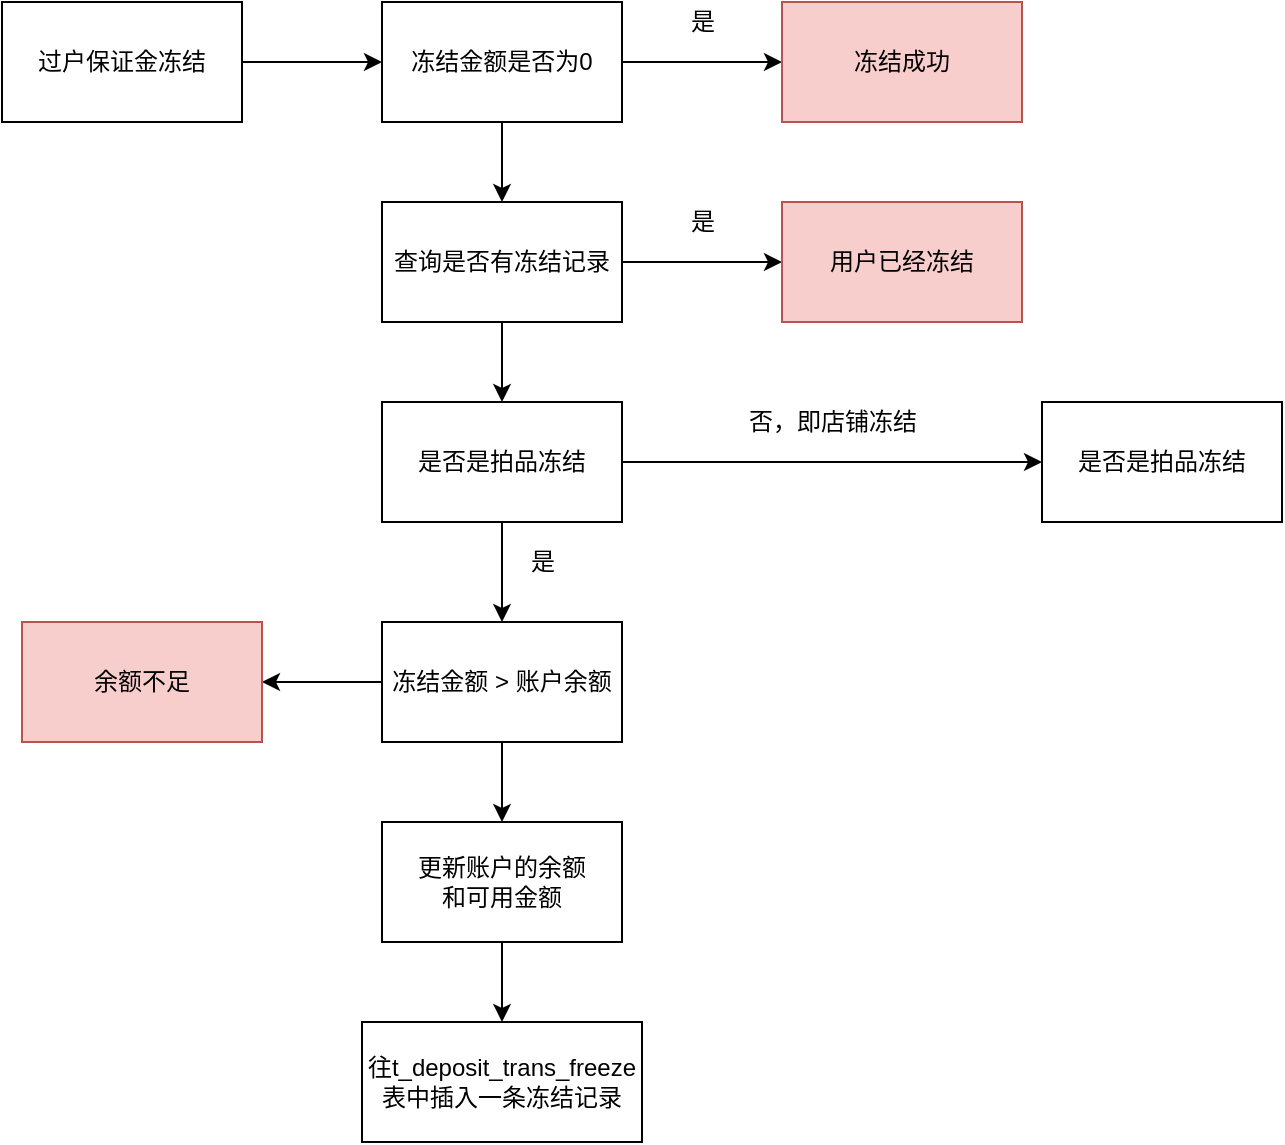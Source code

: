 <mxfile version="15.5.6" type="github">
  <diagram id="DOd0cHCl5EjLGc40jwcZ" name="Page-1">
    <mxGraphModel dx="1426" dy="771" grid="1" gridSize="10" guides="1" tooltips="1" connect="1" arrows="1" fold="1" page="1" pageScale="1" pageWidth="827" pageHeight="1169" math="0" shadow="0">
      <root>
        <mxCell id="0" />
        <mxCell id="1" parent="0" />
        <mxCell id="nLB4VukMpMYSrF9otfOi-7" style="edgeStyle=orthogonalEdgeStyle;rounded=0;orthogonalLoop=1;jettySize=auto;html=1;exitX=1;exitY=0.5;exitDx=0;exitDy=0;entryX=0;entryY=0.5;entryDx=0;entryDy=0;" edge="1" parent="1" source="nLB4VukMpMYSrF9otfOi-1" target="nLB4VukMpMYSrF9otfOi-2">
          <mxGeometry relative="1" as="geometry" />
        </mxCell>
        <mxCell id="nLB4VukMpMYSrF9otfOi-1" value="过户保证金冻结" style="rounded=0;whiteSpace=wrap;html=1;" vertex="1" parent="1">
          <mxGeometry x="60" y="220" width="120" height="60" as="geometry" />
        </mxCell>
        <mxCell id="nLB4VukMpMYSrF9otfOi-4" style="edgeStyle=orthogonalEdgeStyle;rounded=0;orthogonalLoop=1;jettySize=auto;html=1;exitX=1;exitY=0.5;exitDx=0;exitDy=0;entryX=0;entryY=0.5;entryDx=0;entryDy=0;" edge="1" parent="1" source="nLB4VukMpMYSrF9otfOi-2" target="nLB4VukMpMYSrF9otfOi-3">
          <mxGeometry relative="1" as="geometry" />
        </mxCell>
        <mxCell id="nLB4VukMpMYSrF9otfOi-22" value="" style="edgeStyle=orthogonalEdgeStyle;rounded=0;orthogonalLoop=1;jettySize=auto;html=1;" edge="1" parent="1" source="nLB4VukMpMYSrF9otfOi-2" target="nLB4VukMpMYSrF9otfOi-6">
          <mxGeometry relative="1" as="geometry" />
        </mxCell>
        <mxCell id="nLB4VukMpMYSrF9otfOi-2" value="冻结金额是否为0" style="rounded=0;whiteSpace=wrap;html=1;" vertex="1" parent="1">
          <mxGeometry x="250" y="220" width="120" height="60" as="geometry" />
        </mxCell>
        <mxCell id="nLB4VukMpMYSrF9otfOi-3" value="冻结成功" style="rounded=0;whiteSpace=wrap;html=1;fillColor=#f8cecc;strokeColor=#b85450;" vertex="1" parent="1">
          <mxGeometry x="450" y="220" width="120" height="60" as="geometry" />
        </mxCell>
        <mxCell id="nLB4VukMpMYSrF9otfOi-5" value="是" style="text;html=1;align=center;verticalAlign=middle;resizable=0;points=[];autosize=1;strokeColor=none;fillColor=none;" vertex="1" parent="1">
          <mxGeometry x="395" y="220" width="30" height="20" as="geometry" />
        </mxCell>
        <mxCell id="nLB4VukMpMYSrF9otfOi-9" style="edgeStyle=orthogonalEdgeStyle;rounded=0;orthogonalLoop=1;jettySize=auto;html=1;exitX=1;exitY=0.5;exitDx=0;exitDy=0;entryX=0;entryY=0.5;entryDx=0;entryDy=0;" edge="1" parent="1" source="nLB4VukMpMYSrF9otfOi-6" target="nLB4VukMpMYSrF9otfOi-8">
          <mxGeometry relative="1" as="geometry" />
        </mxCell>
        <mxCell id="nLB4VukMpMYSrF9otfOi-24" style="edgeStyle=orthogonalEdgeStyle;rounded=0;orthogonalLoop=1;jettySize=auto;html=1;" edge="1" parent="1" source="nLB4VukMpMYSrF9otfOi-6" target="nLB4VukMpMYSrF9otfOi-11">
          <mxGeometry relative="1" as="geometry" />
        </mxCell>
        <mxCell id="nLB4VukMpMYSrF9otfOi-6" value="查询是否有冻结记录" style="rounded=0;whiteSpace=wrap;html=1;" vertex="1" parent="1">
          <mxGeometry x="250" y="320" width="120" height="60" as="geometry" />
        </mxCell>
        <mxCell id="nLB4VukMpMYSrF9otfOi-8" value="用户已经冻结" style="rounded=0;whiteSpace=wrap;html=1;fillColor=#f8cecc;strokeColor=#b85450;" vertex="1" parent="1">
          <mxGeometry x="450" y="320" width="120" height="60" as="geometry" />
        </mxCell>
        <mxCell id="nLB4VukMpMYSrF9otfOi-10" value="是" style="text;html=1;align=center;verticalAlign=middle;resizable=0;points=[];autosize=1;strokeColor=none;fillColor=none;" vertex="1" parent="1">
          <mxGeometry x="395" y="320" width="30" height="20" as="geometry" />
        </mxCell>
        <mxCell id="nLB4VukMpMYSrF9otfOi-18" style="edgeStyle=orthogonalEdgeStyle;rounded=0;orthogonalLoop=1;jettySize=auto;html=1;exitX=1;exitY=0.5;exitDx=0;exitDy=0;entryX=0;entryY=0.5;entryDx=0;entryDy=0;" edge="1" parent="1" source="nLB4VukMpMYSrF9otfOi-11" target="nLB4VukMpMYSrF9otfOi-12">
          <mxGeometry relative="1" as="geometry" />
        </mxCell>
        <mxCell id="nLB4VukMpMYSrF9otfOi-19" style="edgeStyle=orthogonalEdgeStyle;rounded=0;orthogonalLoop=1;jettySize=auto;html=1;exitX=0.5;exitY=1;exitDx=0;exitDy=0;entryX=0.5;entryY=0;entryDx=0;entryDy=0;" edge="1" parent="1" source="nLB4VukMpMYSrF9otfOi-11" target="nLB4VukMpMYSrF9otfOi-13">
          <mxGeometry relative="1" as="geometry" />
        </mxCell>
        <mxCell id="nLB4VukMpMYSrF9otfOi-11" value="是否是拍品冻结" style="rounded=0;whiteSpace=wrap;html=1;" vertex="1" parent="1">
          <mxGeometry x="250" y="420" width="120" height="60" as="geometry" />
        </mxCell>
        <mxCell id="nLB4VukMpMYSrF9otfOi-12" value="是否是拍品冻结" style="rounded=0;whiteSpace=wrap;html=1;" vertex="1" parent="1">
          <mxGeometry x="580" y="420" width="120" height="60" as="geometry" />
        </mxCell>
        <mxCell id="nLB4VukMpMYSrF9otfOi-15" style="edgeStyle=orthogonalEdgeStyle;rounded=0;orthogonalLoop=1;jettySize=auto;html=1;exitX=0;exitY=0.5;exitDx=0;exitDy=0;entryX=1;entryY=0.5;entryDx=0;entryDy=0;" edge="1" parent="1" source="nLB4VukMpMYSrF9otfOi-13" target="nLB4VukMpMYSrF9otfOi-14">
          <mxGeometry relative="1" as="geometry" />
        </mxCell>
        <mxCell id="nLB4VukMpMYSrF9otfOi-25" style="edgeStyle=orthogonalEdgeStyle;rounded=0;orthogonalLoop=1;jettySize=auto;html=1;exitX=0.5;exitY=1;exitDx=0;exitDy=0;" edge="1" parent="1" source="nLB4VukMpMYSrF9otfOi-13" target="nLB4VukMpMYSrF9otfOi-16">
          <mxGeometry relative="1" as="geometry" />
        </mxCell>
        <mxCell id="nLB4VukMpMYSrF9otfOi-13" value="冻结金额 &amp;gt; 账户余额" style="rounded=0;whiteSpace=wrap;html=1;" vertex="1" parent="1">
          <mxGeometry x="250" y="530" width="120" height="60" as="geometry" />
        </mxCell>
        <mxCell id="nLB4VukMpMYSrF9otfOi-14" value="余额不足" style="rounded=0;whiteSpace=wrap;html=1;fillColor=#f8cecc;strokeColor=#b85450;" vertex="1" parent="1">
          <mxGeometry x="70" y="530" width="120" height="60" as="geometry" />
        </mxCell>
        <mxCell id="nLB4VukMpMYSrF9otfOi-26" style="edgeStyle=orthogonalEdgeStyle;rounded=0;orthogonalLoop=1;jettySize=auto;html=1;exitX=0.5;exitY=1;exitDx=0;exitDy=0;entryX=0.5;entryY=0;entryDx=0;entryDy=0;" edge="1" parent="1" source="nLB4VukMpMYSrF9otfOi-16" target="nLB4VukMpMYSrF9otfOi-17">
          <mxGeometry relative="1" as="geometry" />
        </mxCell>
        <mxCell id="nLB4VukMpMYSrF9otfOi-16" value="更新账户的余额&lt;br&gt;和可用金额" style="rounded=0;whiteSpace=wrap;html=1;" vertex="1" parent="1">
          <mxGeometry x="250" y="630" width="120" height="60" as="geometry" />
        </mxCell>
        <mxCell id="nLB4VukMpMYSrF9otfOi-17" value="往t_deposit_trans_freeze表中插入一条冻结记录" style="rounded=0;whiteSpace=wrap;html=1;" vertex="1" parent="1">
          <mxGeometry x="240" y="730" width="140" height="60" as="geometry" />
        </mxCell>
        <mxCell id="nLB4VukMpMYSrF9otfOi-20" value="是" style="text;html=1;align=center;verticalAlign=middle;resizable=0;points=[];autosize=1;strokeColor=none;fillColor=none;" vertex="1" parent="1">
          <mxGeometry x="315" y="490" width="30" height="20" as="geometry" />
        </mxCell>
        <mxCell id="nLB4VukMpMYSrF9otfOi-21" value="否，即店铺冻结" style="text;html=1;align=center;verticalAlign=middle;resizable=0;points=[];autosize=1;strokeColor=none;fillColor=none;" vertex="1" parent="1">
          <mxGeometry x="425" y="420" width="100" height="20" as="geometry" />
        </mxCell>
      </root>
    </mxGraphModel>
  </diagram>
</mxfile>
